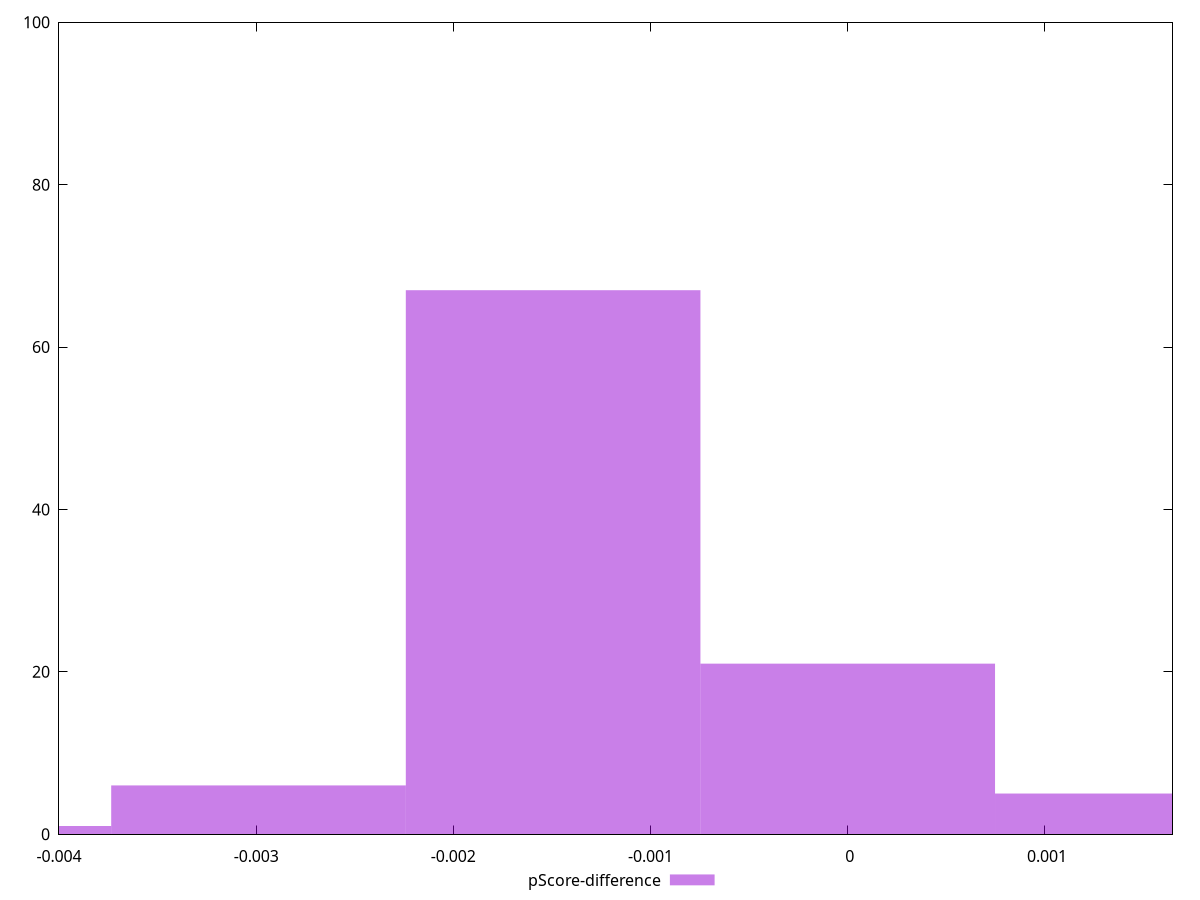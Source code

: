 reset

$pScoreDifference <<EOF
0 21
-0.001494119327785229 67
-0.002988238655570458 6
-0.004482357983355687 1
0.001494119327785229 5
EOF

set key outside below
set boxwidth 0.001494119327785229
set xrange [-0.0040000000000000036:0.0016470588235294459]
set yrange [0:100]
set trange [0:100]
set style fill transparent solid 0.5 noborder
set terminal svg size 640, 490 enhanced background rgb 'white'
set output "report_00017_2021-02-10T15-08-03.406Z/uses-rel-preload/samples/pages+cached+noadtech/pScore-difference/histogram.svg"

plot $pScoreDifference title "pScore-difference" with boxes

reset
